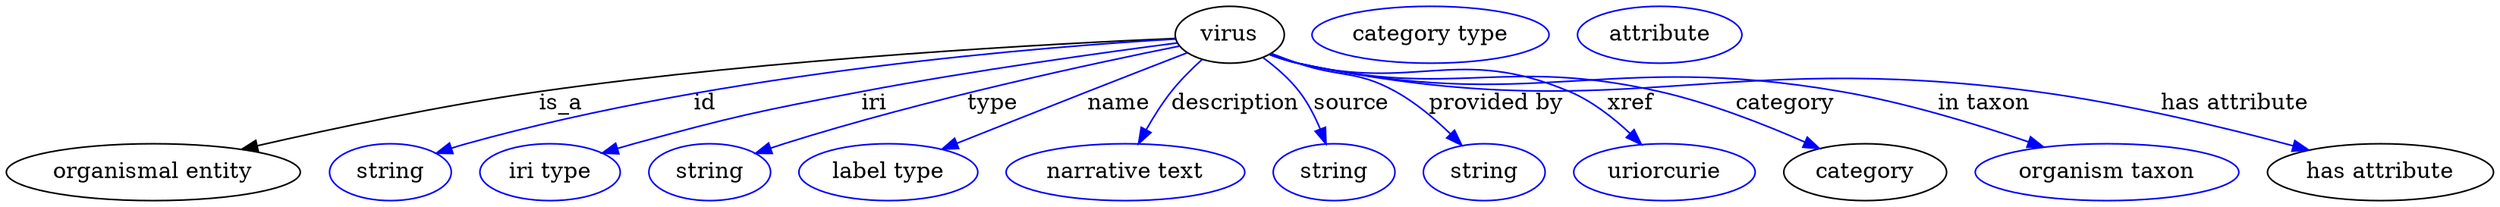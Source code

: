 digraph {
	graph [bb="0,0,1572.4,123"];
	node [label="\N"];
	virus	[height=0.5,
		label=virus,
		pos="772.94,105",
		width=0.95686];
	"organismal entity"	[height=0.5,
		pos="92.942,18",
		width=2.5817];
	virus -> "organismal entity"	[label=is_a,
		lp="349.94,61.5",
		pos="e,148.58,32.482 738.51,102.68 664.51,99.539 484.95,90.215 335.94,69 275.3,60.367 207.05,45.897 158.36,34.738"];
	id	[color=blue,
		height=0.5,
		label=string,
		pos="241.94,18",
		width=1.0652];
	virus -> id	[color=blue,
		label=id,
		lp="440.94,61.5",
		pos="e,270.93,29.99 738.64,102.27 658.67,97.557 454.13,81.666 289.94,36 286.83,35.135 283.63,34.172 280.44,33.155",
		style=solid];
	iri	[color=blue,
		height=0.5,
		label="iri type",
		pos="342.94,18",
		width=1.2277];
	virus -> iri	[color=blue,
		label=iri,
		lp="547.94,61.5",
		pos="e,376.24,29.93 739.62,99.823 694.27,93.95 610.67,82.452 539.94,69 475.86,56.813 459.88,53.14 396.94,36 393.36,35.026 389.67,33.97 \
385.97,32.877",
		style=solid];
	type	[color=blue,
		height=0.5,
		label=string,
		pos="443.94,18",
		width=1.0652];
	virus -> type	[color=blue,
		label=type,
		lp="622.94,61.5",
		pos="e,472.9,29.898 741.26,97.85 688.66,87.31 580.27,64.184 490.94,36 488.19,35.131 485.36,34.201 482.51,33.24",
		style=solid];
	name	[color=blue,
		height=0.5,
		label="label type",
		pos="556.94,18",
		width=1.5707];
	virus -> name	[color=blue,
		label=name,
		lp="702.94,61.5",
		pos="e,590.88,32.539 746.14,93.634 728.24,86.694 704.16,77.337 682.94,69 655.39,58.174 624.49,45.914 600.18,36.244",
		style=solid];
	description	[color=blue,
		height=0.5,
		label="narrative text",
		pos="706.94,18",
		width=2.0943];
	virus -> description	[color=blue,
		label=description,
		lp="776.44,61.5",
		pos="e,715.22,35.979 755.33,89.263 748.82,83.34 741.65,76.212 735.94,69 730.12,61.647 724.69,53.001 720.13,44.985",
		style=solid];
	source	[color=blue,
		height=0.5,
		label=string,
		pos="838.94,18",
		width=1.0652];
	virus -> source	[color=blue,
		label=source,
		lp="849.94,61.5",
		pos="e,833.84,35.85 794.05,90.473 802,84.604 810.63,77.195 816.94,69 822.37,61.951 826.78,53.351 830.18,45.285",
		style=solid];
	"provided by"	[color=blue,
		height=0.5,
		label=string,
		pos="933.94,18",
		width=1.0652];
	virus -> "provided by"	[color=blue,
		label="provided by",
		lp="941.44,61.5",
		pos="e,919.7,35.05 799.18,93.176 804.68,91.033 810.47,88.87 815.94,87 843.09,77.715 852.84,82.9 877.94,69 890.54,62.025 902.69,51.76 \
912.44,42.342",
		style=solid];
	xref	[color=blue,
		height=0.5,
		label=uriorcurie,
		pos="1047.9,18",
		width=1.5887];
	virus -> xref	[color=blue,
		label=xref,
		lp="1026.4,61.5",
		pos="e,1033.4,35.459 798.49,92.585 804.15,90.431 810.17,88.414 815.94,87 890.59,68.701 917.13,98.896 987.94,69 1002.2,62.973 1015.7,52.365 \
1026.3,42.466",
		style=solid];
	category	[height=0.5,
		pos="1174.9,18",
		width=1.4263];
	virus -> category	[color=blue,
		label=category,
		lp="1124.4,61.5",
		pos="e,1146,32.914 798.01,92.646 803.79,90.433 810,88.376 815.94,87 915.4,63.977 945.37,91.559 1044.9,69 1076.8,61.775 1111.3,48.231 \
1136.7,37.061",
		style=solid];
	"in taxon"	[color=blue,
		height=0.5,
		label="organism taxon",
		pos="1327.9,18",
		width=2.3109];
	virus -> "in taxon"	[color=blue,
		label="in taxon",
		lp="1249.9,61.5",
		pos="e,1287.8,33.864 797.98,92.53 803.77,90.324 809.98,88.298 815.94,87 965.54,54.429 1009.1,95.018 1159.9,69 1200.4,62.017 1245,48.489 \
1278,37.264",
		style=solid];
	"has attribute"	[height=0.5,
		pos="1500.9,18",
		width=1.9859];
	virus -> "has attribute"	[color=blue,
		label="has attribute",
		lp="1408.9,61.5",
		pos="e,1455.5,32.05 797.97,92.469 803.76,90.266 809.97,88.257 815.94,87 1019.2,44.207 1077,96.336 1282.9,69 1339,61.557 1401.8,46.397 \
1445.6,34.712",
		style=solid];
	"named thing_category"	[color=blue,
		height=0.5,
		label="category type",
		pos="899.94,105",
		width=2.0762];
	"organismal entity_has attribute"	[color=blue,
		height=0.5,
		label=attribute,
		pos="1044.9,105",
		width=1.4443];
}
